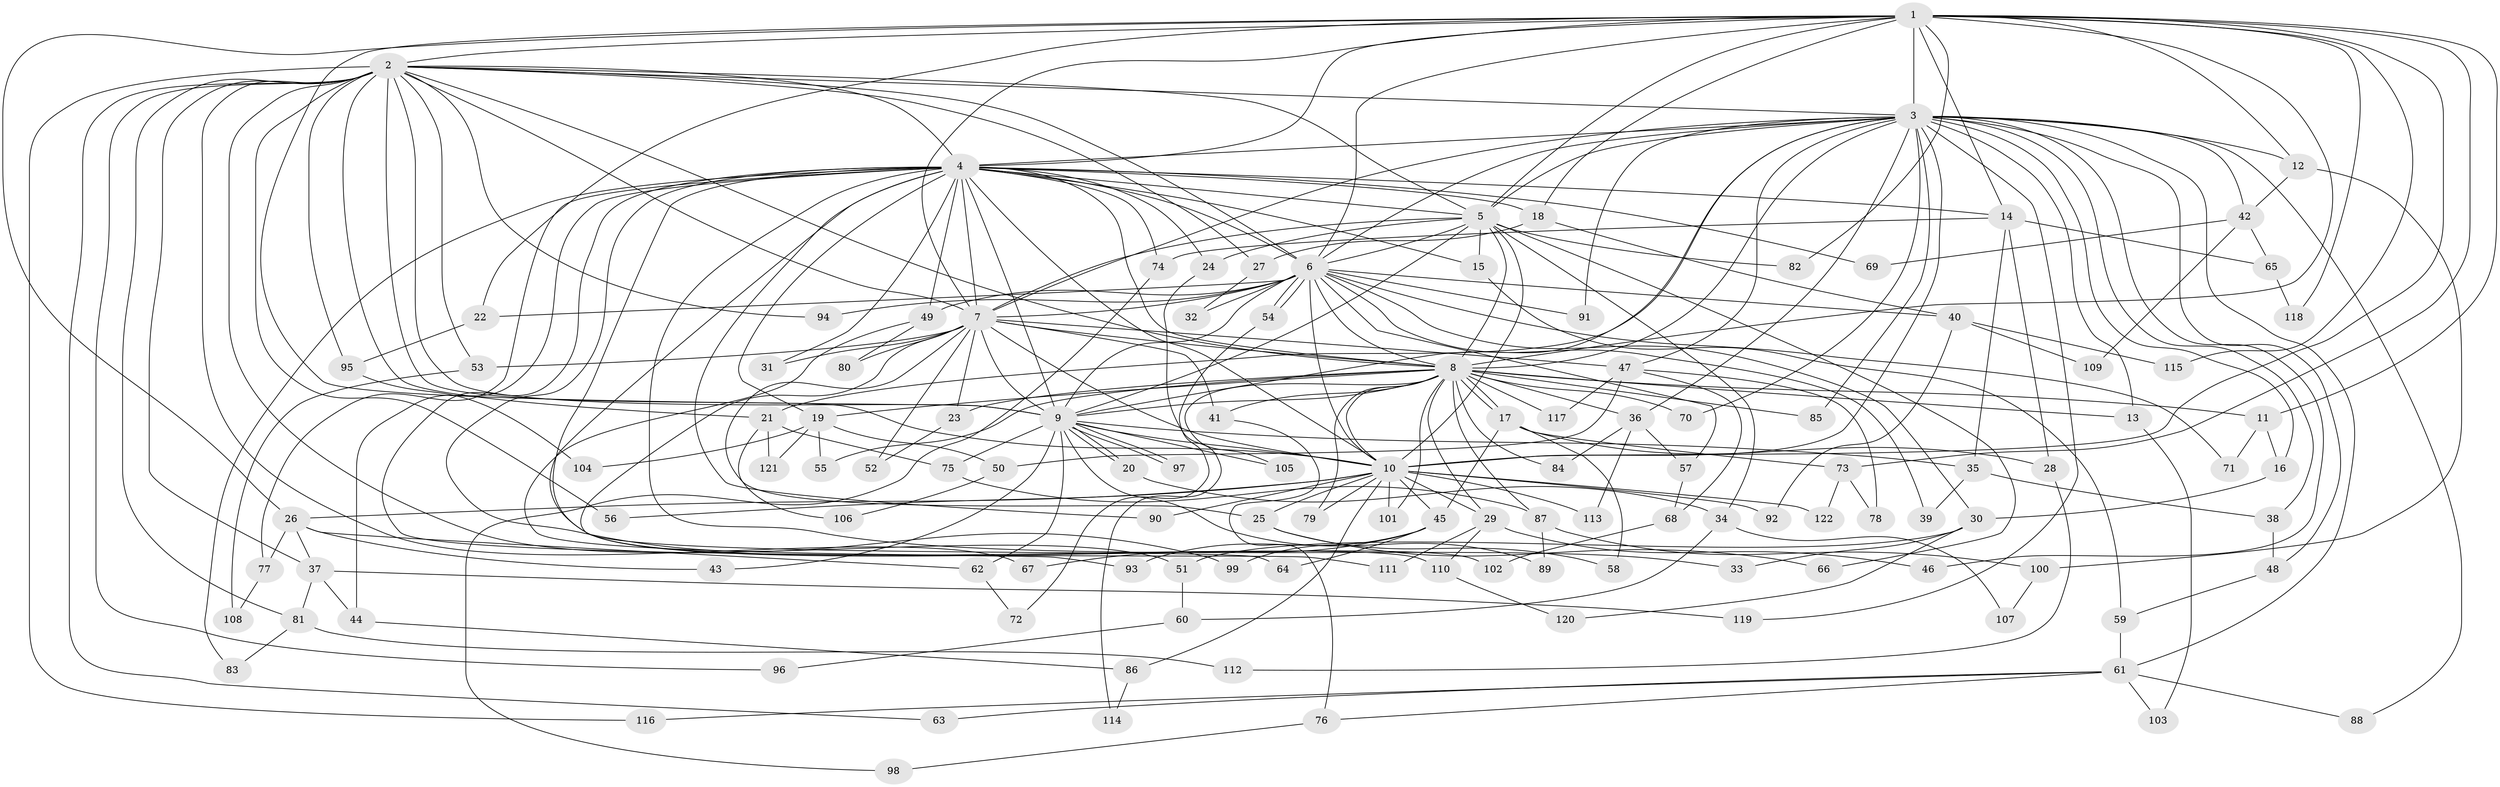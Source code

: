 // coarse degree distribution, {12: 0.02702702702702703, 7: 0.02702702702702703, 4: 0.2702702702702703, 25: 0.02702702702702703, 5: 0.24324324324324326, 20: 0.02702702702702703, 16: 0.02702702702702703, 3: 0.08108108108108109, 15: 0.02702702702702703, 2: 0.10810810810810811, 14: 0.02702702702702703, 10: 0.02702702702702703, 6: 0.05405405405405406, 9: 0.02702702702702703}
// Generated by graph-tools (version 1.1) at 2025/36/03/04/25 23:36:36]
// undirected, 122 vertices, 269 edges
graph export_dot {
  node [color=gray90,style=filled];
  1;
  2;
  3;
  4;
  5;
  6;
  7;
  8;
  9;
  10;
  11;
  12;
  13;
  14;
  15;
  16;
  17;
  18;
  19;
  20;
  21;
  22;
  23;
  24;
  25;
  26;
  27;
  28;
  29;
  30;
  31;
  32;
  33;
  34;
  35;
  36;
  37;
  38;
  39;
  40;
  41;
  42;
  43;
  44;
  45;
  46;
  47;
  48;
  49;
  50;
  51;
  52;
  53;
  54;
  55;
  56;
  57;
  58;
  59;
  60;
  61;
  62;
  63;
  64;
  65;
  66;
  67;
  68;
  69;
  70;
  71;
  72;
  73;
  74;
  75;
  76;
  77;
  78;
  79;
  80;
  81;
  82;
  83;
  84;
  85;
  86;
  87;
  88;
  89;
  90;
  91;
  92;
  93;
  94;
  95;
  96;
  97;
  98;
  99;
  100;
  101;
  102;
  103;
  104;
  105;
  106;
  107;
  108;
  109;
  110;
  111;
  112;
  113;
  114;
  115;
  116;
  117;
  118;
  119;
  120;
  121;
  122;
  1 -- 2;
  1 -- 3;
  1 -- 4;
  1 -- 5;
  1 -- 6;
  1 -- 7;
  1 -- 8;
  1 -- 9;
  1 -- 10;
  1 -- 11;
  1 -- 12;
  1 -- 14;
  1 -- 18;
  1 -- 22;
  1 -- 26;
  1 -- 73;
  1 -- 82;
  1 -- 115;
  1 -- 118;
  2 -- 3;
  2 -- 4;
  2 -- 5;
  2 -- 6;
  2 -- 7;
  2 -- 8;
  2 -- 9;
  2 -- 10;
  2 -- 21;
  2 -- 27;
  2 -- 37;
  2 -- 51;
  2 -- 53;
  2 -- 56;
  2 -- 63;
  2 -- 67;
  2 -- 81;
  2 -- 94;
  2 -- 95;
  2 -- 96;
  2 -- 116;
  3 -- 4;
  3 -- 5;
  3 -- 6;
  3 -- 7;
  3 -- 8;
  3 -- 9;
  3 -- 10;
  3 -- 12;
  3 -- 13;
  3 -- 16;
  3 -- 21;
  3 -- 36;
  3 -- 38;
  3 -- 42;
  3 -- 46;
  3 -- 47;
  3 -- 48;
  3 -- 61;
  3 -- 70;
  3 -- 85;
  3 -- 88;
  3 -- 91;
  3 -- 119;
  4 -- 5;
  4 -- 6;
  4 -- 7;
  4 -- 8;
  4 -- 9;
  4 -- 10;
  4 -- 14;
  4 -- 15;
  4 -- 18;
  4 -- 19;
  4 -- 24;
  4 -- 31;
  4 -- 33;
  4 -- 44;
  4 -- 49;
  4 -- 69;
  4 -- 74;
  4 -- 77;
  4 -- 83;
  4 -- 90;
  4 -- 93;
  4 -- 99;
  4 -- 102;
  4 -- 110;
  5 -- 6;
  5 -- 7;
  5 -- 8;
  5 -- 9;
  5 -- 10;
  5 -- 15;
  5 -- 24;
  5 -- 34;
  5 -- 66;
  5 -- 82;
  6 -- 7;
  6 -- 8;
  6 -- 9;
  6 -- 10;
  6 -- 22;
  6 -- 30;
  6 -- 32;
  6 -- 39;
  6 -- 40;
  6 -- 49;
  6 -- 54;
  6 -- 54;
  6 -- 57;
  6 -- 71;
  6 -- 91;
  6 -- 94;
  7 -- 8;
  7 -- 9;
  7 -- 10;
  7 -- 23;
  7 -- 25;
  7 -- 31;
  7 -- 41;
  7 -- 47;
  7 -- 52;
  7 -- 53;
  7 -- 64;
  7 -- 80;
  8 -- 9;
  8 -- 10;
  8 -- 11;
  8 -- 13;
  8 -- 17;
  8 -- 17;
  8 -- 19;
  8 -- 23;
  8 -- 29;
  8 -- 36;
  8 -- 41;
  8 -- 55;
  8 -- 70;
  8 -- 79;
  8 -- 84;
  8 -- 85;
  8 -- 87;
  8 -- 101;
  8 -- 105;
  8 -- 117;
  9 -- 10;
  9 -- 20;
  9 -- 20;
  9 -- 35;
  9 -- 43;
  9 -- 62;
  9 -- 75;
  9 -- 89;
  9 -- 97;
  9 -- 97;
  9 -- 105;
  10 -- 25;
  10 -- 26;
  10 -- 29;
  10 -- 45;
  10 -- 56;
  10 -- 79;
  10 -- 86;
  10 -- 90;
  10 -- 92;
  10 -- 101;
  10 -- 113;
  10 -- 122;
  11 -- 16;
  11 -- 71;
  12 -- 42;
  12 -- 100;
  13 -- 103;
  14 -- 28;
  14 -- 35;
  14 -- 65;
  14 -- 74;
  15 -- 59;
  16 -- 30;
  17 -- 28;
  17 -- 45;
  17 -- 58;
  17 -- 73;
  18 -- 27;
  18 -- 40;
  19 -- 50;
  19 -- 55;
  19 -- 104;
  19 -- 121;
  20 -- 34;
  21 -- 75;
  21 -- 106;
  21 -- 121;
  22 -- 95;
  23 -- 52;
  24 -- 114;
  25 -- 58;
  25 -- 66;
  26 -- 37;
  26 -- 43;
  26 -- 62;
  26 -- 77;
  27 -- 32;
  28 -- 112;
  29 -- 46;
  29 -- 110;
  29 -- 111;
  30 -- 33;
  30 -- 51;
  30 -- 120;
  34 -- 60;
  34 -- 107;
  35 -- 38;
  35 -- 39;
  36 -- 57;
  36 -- 84;
  36 -- 113;
  37 -- 44;
  37 -- 81;
  37 -- 119;
  38 -- 48;
  40 -- 92;
  40 -- 109;
  40 -- 115;
  41 -- 76;
  42 -- 65;
  42 -- 69;
  42 -- 109;
  44 -- 86;
  45 -- 64;
  45 -- 67;
  45 -- 93;
  45 -- 99;
  47 -- 50;
  47 -- 68;
  47 -- 78;
  47 -- 117;
  48 -- 59;
  49 -- 80;
  49 -- 111;
  50 -- 106;
  51 -- 60;
  53 -- 108;
  54 -- 72;
  57 -- 68;
  59 -- 61;
  60 -- 96;
  61 -- 63;
  61 -- 76;
  61 -- 88;
  61 -- 103;
  61 -- 116;
  62 -- 72;
  65 -- 118;
  68 -- 102;
  73 -- 78;
  73 -- 122;
  74 -- 98;
  75 -- 87;
  76 -- 98;
  77 -- 108;
  81 -- 83;
  81 -- 112;
  86 -- 114;
  87 -- 89;
  87 -- 100;
  95 -- 104;
  100 -- 107;
  110 -- 120;
}
